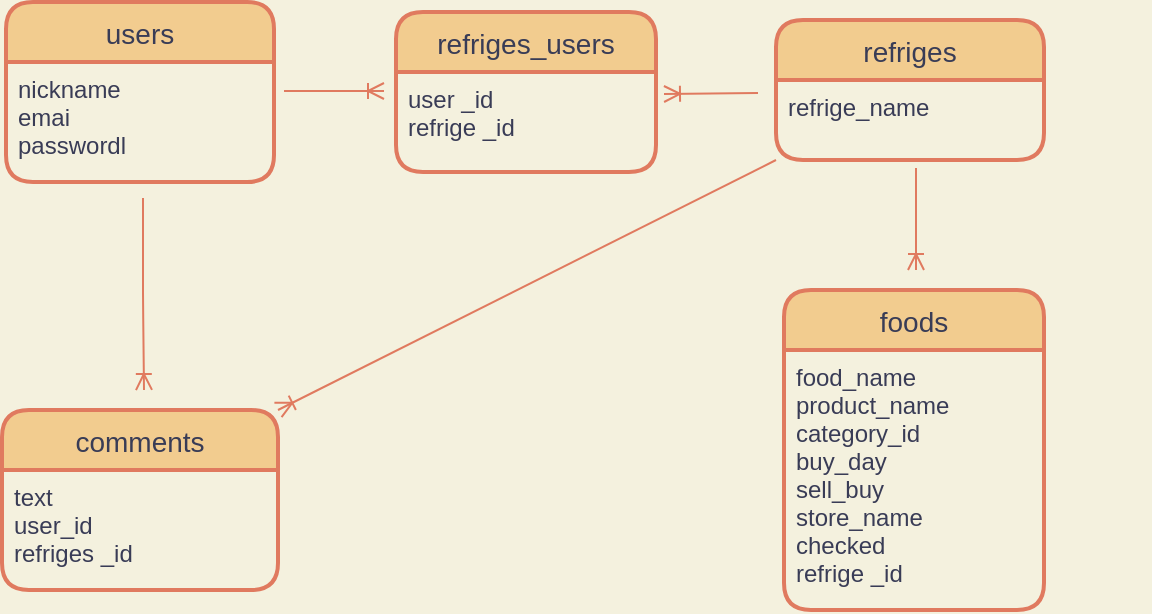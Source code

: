 <mxfile version="13.10.0" type="embed">
    <diagram id="lyI2KkDharn-gFjJ3-VB" name="ページ1">
        <mxGraphModel dx="728" dy="680" grid="1" gridSize="10" guides="1" tooltips="1" connect="1" arrows="1" fold="1" page="1" pageScale="1" pageWidth="827" pageHeight="1169" background="#F4F1DE" math="0" shadow="0">
            <root>
                <mxCell id="0"/>
                <mxCell id="1" parent="0"/>
                <mxCell id="11" value="" style="fontSize=12;html=1;endArrow=ERoneToMany;strokeColor=#E07A5F;fontColor=#393C56;labelBackgroundColor=#F4F1DE;" parent="1" edge="1">
                    <mxGeometry width="100" height="100" relative="1" as="geometry">
                        <mxPoint x="497" y="231.5" as="sourcePoint"/>
                        <mxPoint x="450" y="232" as="targetPoint"/>
                        <Array as="points"/>
                    </mxGeometry>
                </mxCell>
                <mxCell id="12" value="" style="fontSize=12;html=1;endArrow=ERoneToMany;strokeColor=#E07A5F;fontColor=#393C56;exitX=0;exitY=1;exitDx=0;exitDy=0;entryX=1;entryY=0;entryDx=0;entryDy=0;labelBackgroundColor=#F4F1DE;" parent="1" source="42" target="43" edge="1">
                    <mxGeometry width="100" height="100" relative="1" as="geometry">
                        <mxPoint x="460" y="300" as="sourcePoint"/>
                        <mxPoint x="300" y="398" as="targetPoint"/>
                    </mxGeometry>
                </mxCell>
                <mxCell id="46" value="" style="fontSize=12;html=1;endArrow=ERoneToMany;strokeColor=#E07A5F;fontColor=#393C56;labelBackgroundColor=#F4F1DE;" parent="1" edge="1">
                    <mxGeometry width="100" height="100" relative="1" as="geometry">
                        <mxPoint x="189.5" y="284" as="sourcePoint"/>
                        <mxPoint x="190" y="380" as="targetPoint"/>
                        <Array as="points">
                            <mxPoint x="189.5" y="324"/>
                            <mxPoint x="189.5" y="334"/>
                        </Array>
                    </mxGeometry>
                </mxCell>
                <mxCell id="43" value="comments" style="swimlane;childLayout=stackLayout;horizontal=1;startSize=30;horizontalStack=0;rounded=1;fontSize=14;fontStyle=0;strokeWidth=2;resizeParent=0;resizeLast=1;shadow=0;dashed=0;align=center;fillColor=#F2CC8F;strokeColor=#E07A5F;fontColor=#393C56;" parent="1" vertex="1">
                    <mxGeometry x="119" y="390" width="138" height="90" as="geometry"/>
                </mxCell>
                <mxCell id="44" value="text                                            &#10;user_id      &#10;refriges _id" style="align=left;strokeColor=none;fillColor=none;spacingLeft=4;fontSize=12;verticalAlign=top;resizable=0;rotatable=0;part=1;fontColor=#393C56;" parent="43" vertex="1">
                    <mxGeometry y="30" width="138" height="60" as="geometry"/>
                </mxCell>
                <mxCell id="38" value="users" style="swimlane;childLayout=stackLayout;horizontal=1;startSize=30;horizontalStack=0;rounded=1;fontSize=14;fontStyle=0;strokeWidth=2;resizeParent=0;resizeLast=1;shadow=0;dashed=0;align=center;fillColor=#F2CC8F;strokeColor=#E07A5F;fontColor=#393C56;" parent="1" vertex="1">
                    <mxGeometry x="121" y="186" width="134" height="90" as="geometry"/>
                </mxCell>
                <mxCell id="39" value="nickname   &#10;emai          &#10;passwordl &#10;" style="align=left;strokeColor=none;fillColor=none;spacingLeft=4;fontSize=12;verticalAlign=top;resizable=0;rotatable=0;part=1;fontColor=#393C56;" parent="38" vertex="1">
                    <mxGeometry y="30" width="134" height="60" as="geometry"/>
                </mxCell>
                <mxCell id="41" value="refriges" style="swimlane;childLayout=stackLayout;horizontal=1;startSize=30;horizontalStack=0;rounded=1;fontSize=14;fontStyle=0;strokeWidth=2;resizeParent=0;resizeLast=1;shadow=0;dashed=0;align=center;fillColor=#F2CC8F;strokeColor=#E07A5F;fontColor=#393C56;" parent="1" vertex="1">
                    <mxGeometry x="506" y="195" width="134" height="70" as="geometry"/>
                </mxCell>
                <mxCell id="42" value="refrige_name                   " style="align=left;strokeColor=none;fillColor=none;spacingLeft=4;fontSize=12;verticalAlign=top;resizable=0;rotatable=0;part=1;fontColor=#393C56;" parent="41" vertex="1">
                    <mxGeometry y="30" width="134" height="40" as="geometry"/>
                </mxCell>
                <mxCell id="52" value="refriges_users" style="swimlane;childLayout=stackLayout;horizontal=1;startSize=30;horizontalStack=0;rounded=1;fontSize=14;fontStyle=0;strokeWidth=2;resizeParent=0;resizeLast=1;shadow=0;dashed=0;align=center;fillColor=#F2CC8F;strokeColor=#E07A5F;fontColor=#393C56;" parent="1" vertex="1">
                    <mxGeometry x="316" y="191" width="130" height="80" as="geometry"/>
                </mxCell>
                <mxCell id="53" value="user _id&#10;refrige _id" style="align=left;strokeColor=none;fillColor=none;spacingLeft=4;fontSize=12;verticalAlign=top;resizable=0;rotatable=0;part=1;fontColor=#393C56;" parent="52" vertex="1">
                    <mxGeometry y="30" width="130" height="50" as="geometry"/>
                </mxCell>
                <mxCell id="57" value="" style="edgeStyle=entityRelationEdgeStyle;fontSize=12;html=1;endArrow=ERoneToMany;strokeColor=#E07A5F;fontColor=#393C56;labelBackgroundColor=#F4F1DE;" parent="1" edge="1">
                    <mxGeometry width="100" height="100" relative="1" as="geometry">
                        <mxPoint x="260" y="230.5" as="sourcePoint"/>
                        <mxPoint x="310" y="230.5" as="targetPoint"/>
                    </mxGeometry>
                </mxCell>
                <mxCell id="29" value="foods" style="swimlane;childLayout=stackLayout;horizontal=1;startSize=30;horizontalStack=0;rounded=1;fontSize=14;fontStyle=0;strokeWidth=2;resizeParent=0;resizeLast=1;shadow=0;dashed=0;align=center;fillColor=#F2CC8F;strokeColor=#E07A5F;fontColor=#393C56;" parent="1" vertex="1">
                    <mxGeometry x="510" y="330" width="130" height="160" as="geometry"/>
                </mxCell>
                <mxCell id="30" value="food_name                              &#10;product_name                         &#10;category_id                                 &#10;buy_day                  　              &#10;sell_buy                                    &#10;store_name                                  &#10;checked   &#10;refrige _id                                " style="align=left;strokeColor=none;fillColor=none;spacingLeft=4;fontSize=12;verticalAlign=top;resizable=0;rotatable=0;part=1;fontColor=#393C56;" parent="29" vertex="1">
                    <mxGeometry y="30" width="130" height="130" as="geometry"/>
                </mxCell>
                <mxCell id="64" value="" style="fontSize=12;html=1;endArrow=ERoneToMany;strokeColor=#E07A5F;fontColor=#393C56;labelBackgroundColor=#F4F1DE;" parent="1" edge="1">
                    <mxGeometry width="100" height="100" relative="1" as="geometry">
                        <mxPoint x="576" y="269" as="sourcePoint"/>
                        <mxPoint x="576" y="320" as="targetPoint"/>
                    </mxGeometry>
                </mxCell>
            </root>
        </mxGraphModel>
    </diagram>
</mxfile>